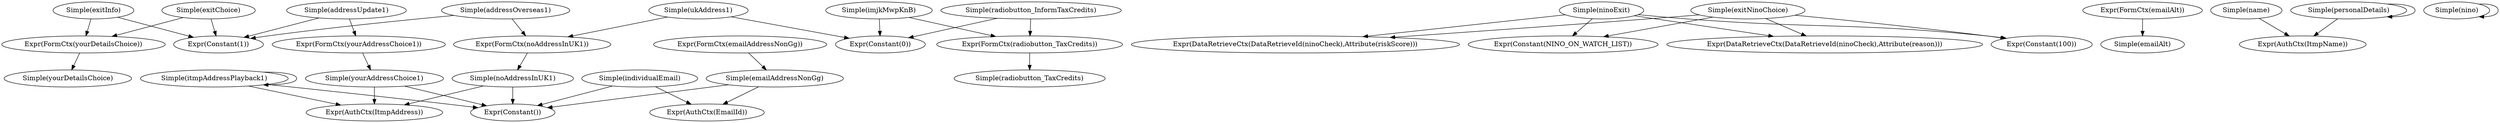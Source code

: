 digraph ExampleGraph {
	"Simple(exitChoice)" -> "Expr(FormCtx(yourDetailsChoice))"
	"Simple(ninoExit)" -> "Expr(DataRetrieveCtx(DataRetrieveId(ninoCheck),Attribute(reason)))"
	"Simple(radiobutton_InformTaxCredits)" -> "Expr(FormCtx(radiobutton_TaxCredits))"
	"Simple(ukAddress1)" -> "Expr(FormCtx(noAddressInUK1))"
	"Expr(FormCtx(yourDetailsChoice))" -> "Simple(yourDetailsChoice)"
	"Simple(radiobutton_InformTaxCredits)" -> "Expr(Constant(0))"
	"Expr(FormCtx(emailAlt))" -> "Simple(emailAlt)"
	"Simple(ukAddress1)" -> "Expr(Constant(0))"
	"Simple(itmpAddressPlayback1)" -> "Expr(Constant())"
	"Simple(exitNinoChoice)" -> "Expr(Constant(100))"
	"Simple(imjkMwpKnB)" -> "Expr(Constant(0))"
	"Simple(noAddressInUK1)" -> "Expr(Constant())"
	"Expr(FormCtx(emailAddressNonGg))" -> "Simple(emailAddressNonGg)"
	"Simple(name)" -> "Expr(AuthCtx(ItmpName))"
	"Simple(exitInfo)" -> "Expr(FormCtx(yourDetailsChoice))"
	"Simple(addressUpdate1)" -> "Expr(Constant(1))"
	"Simple(addressUpdate1)" -> "Expr(FormCtx(yourAddressChoice1))"
	"Simple(individualEmail)" -> "Expr(Constant())"
	"Expr(FormCtx(radiobutton_TaxCredits))" -> "Simple(radiobutton_TaxCredits)"
	"Expr(FormCtx(noAddressInUK1))" -> "Simple(noAddressInUK1)"
	"Simple(yourAddressChoice1)" -> "Expr(AuthCtx(ItmpAddress))"
	"Simple(emailAddressNonGg)" -> "Expr(Constant())"
	"Simple(ninoExit)" -> "Expr(Constant(100))"
	"Simple(ninoExit)" -> "Expr(DataRetrieveCtx(DataRetrieveId(ninoCheck),Attribute(riskScore)))"
	"Simple(imjkMwpKnB)" -> "Expr(FormCtx(radiobutton_TaxCredits))"
	"Simple(exitNinoChoice)" -> "Expr(DataRetrieveCtx(DataRetrieveId(ninoCheck),Attribute(riskScore)))"
	"Simple(addressOverseas1)" -> "Expr(FormCtx(noAddressInUK1))"
	"Simple(noAddressInUK1)" -> "Expr(AuthCtx(ItmpAddress))"
	"Simple(addressOverseas1)" -> "Expr(Constant(1))"
	"Simple(personalDetails)" -> "Simple(personalDetails)"
	"Expr(FormCtx(yourAddressChoice1))" -> "Simple(yourAddressChoice1)"
	"Simple(exitInfo)" -> "Expr(Constant(1))"
	"Simple(individualEmail)" -> "Expr(AuthCtx(EmailId))"
	"Simple(ninoExit)" -> "Expr(Constant(NINO_ON_WATCH_LIST))"
	"Simple(exitNinoChoice)" -> "Expr(Constant(NINO_ON_WATCH_LIST))"
	"Simple(emailAddressNonGg)" -> "Expr(AuthCtx(EmailId))"
	"Simple(exitChoice)" -> "Expr(Constant(1))"
	"Simple(yourAddressChoice1)" -> "Expr(Constant())"
	"Simple(itmpAddressPlayback1)" -> "Expr(AuthCtx(ItmpAddress))"
	"Simple(exitNinoChoice)" -> "Expr(DataRetrieveCtx(DataRetrieveId(ninoCheck),Attribute(reason)))"
	"Simple(itmpAddressPlayback1)" -> "Simple(itmpAddressPlayback1)"
	"Simple(nino)" -> "Simple(nino)"
	"Simple(personalDetails)" -> "Expr(AuthCtx(ItmpName))"
}